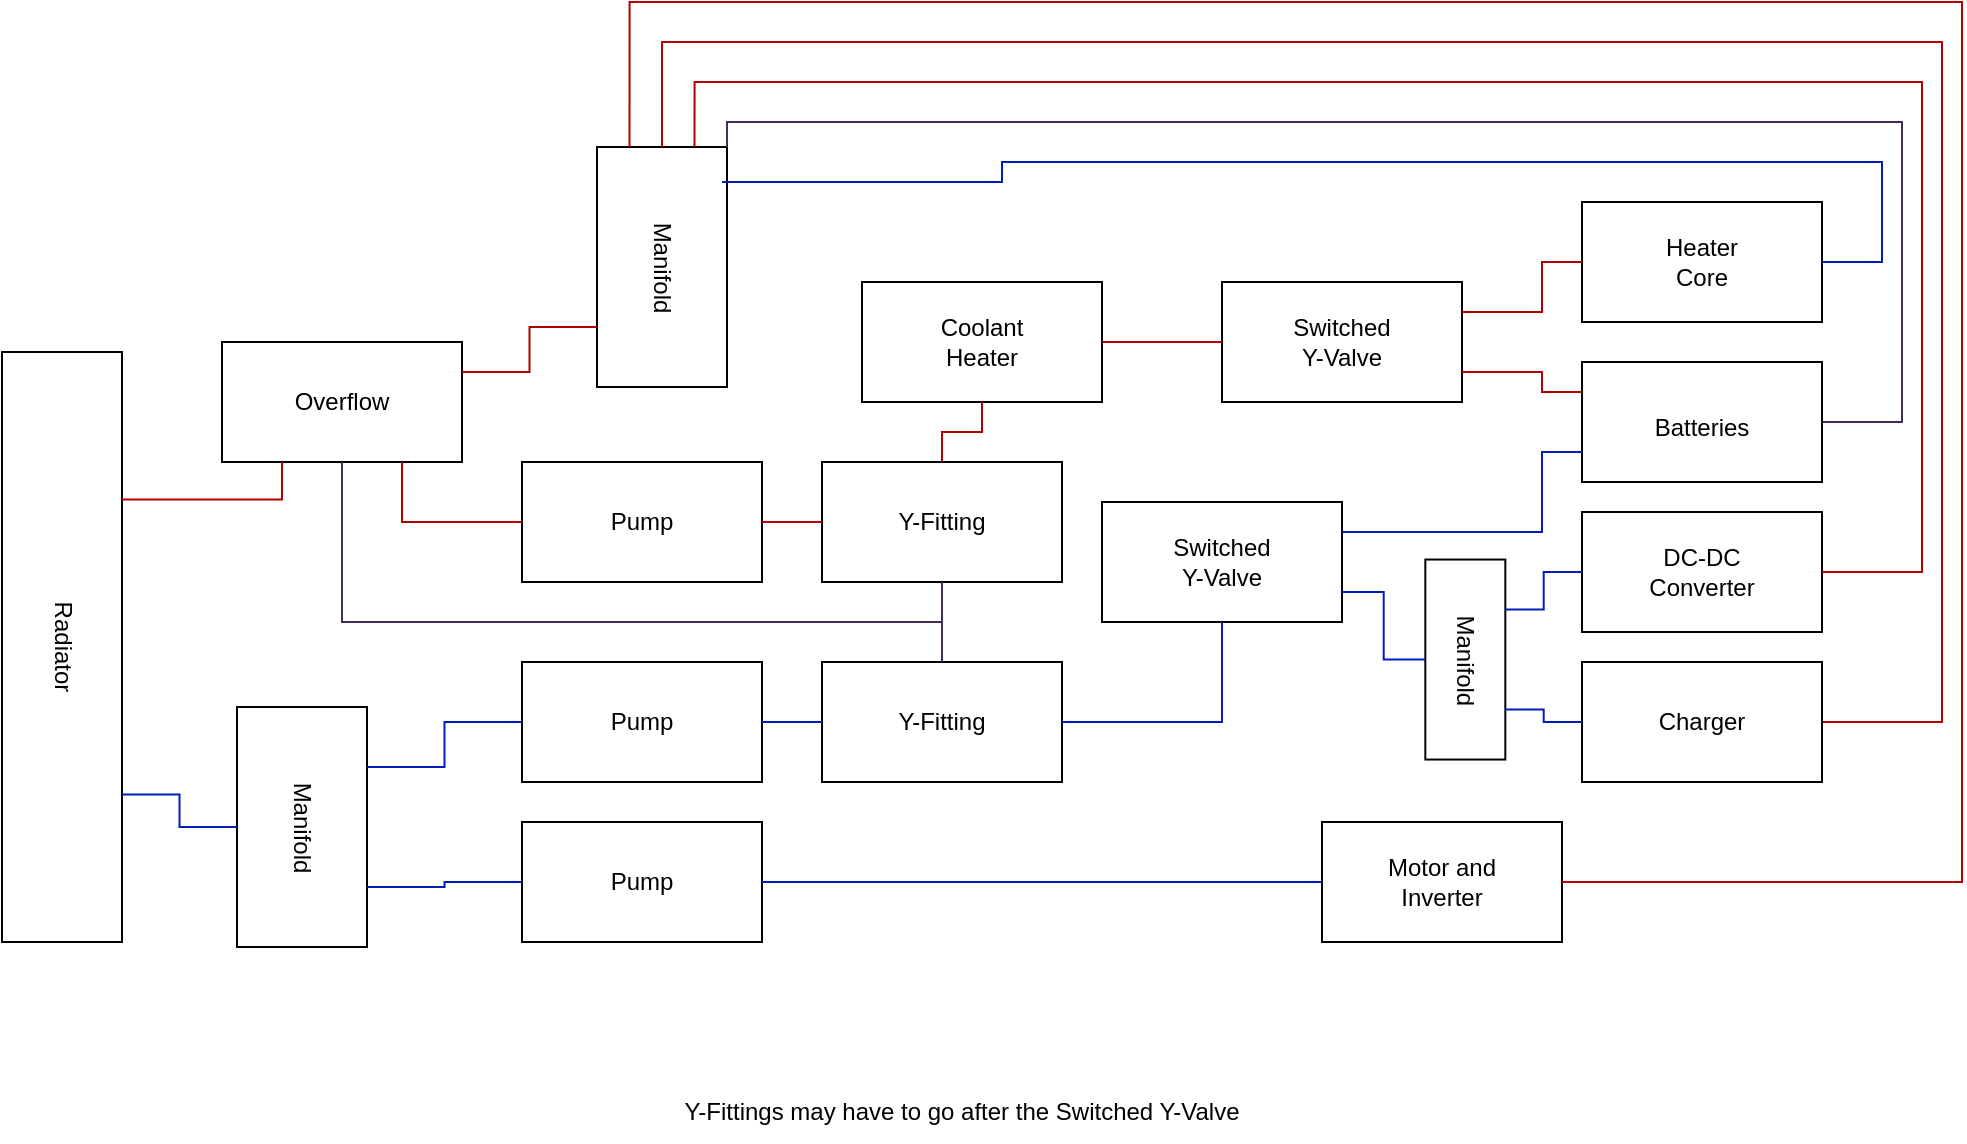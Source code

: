 <mxfile version="26.2.9">
  <diagram name="Page-1" id="PKuxj-kQF3zY9M0Z0oCe">
    <mxGraphModel dx="980" dy="611" grid="1" gridSize="10" guides="1" tooltips="1" connect="1" arrows="1" fold="1" page="1" pageScale="1" pageWidth="1100" pageHeight="850" math="0" shadow="0">
      <root>
        <mxCell id="0" />
        <mxCell id="1" parent="0" />
        <mxCell id="wSDJM-9C2P7-PzqC946q-3" value="" style="group" vertex="1" connectable="0" parent="1">
          <mxGeometry x="110" y="285" width="60" height="295" as="geometry" />
        </mxCell>
        <mxCell id="wSDJM-9C2P7-PzqC946q-1" value="" style="rounded=0;whiteSpace=wrap;html=1;" vertex="1" parent="wSDJM-9C2P7-PzqC946q-3">
          <mxGeometry width="60" height="295" as="geometry" />
        </mxCell>
        <mxCell id="wSDJM-9C2P7-PzqC946q-2" value="Radiator" style="text;html=1;align=center;verticalAlign=middle;whiteSpace=wrap;rounded=0;rotation=90;" vertex="1" parent="wSDJM-9C2P7-PzqC946q-3">
          <mxGeometry y="131.696" width="60" height="31.607" as="geometry" />
        </mxCell>
        <mxCell id="wSDJM-9C2P7-PzqC946q-6" value="" style="group;rotation=90;" vertex="1" connectable="0" parent="1">
          <mxGeometry x="200" y="490" width="120" height="65" as="geometry" />
        </mxCell>
        <mxCell id="wSDJM-9C2P7-PzqC946q-4" value="" style="rounded=0;whiteSpace=wrap;html=1;rotation=90;" vertex="1" parent="wSDJM-9C2P7-PzqC946q-6">
          <mxGeometry width="120" height="65" as="geometry" />
        </mxCell>
        <mxCell id="wSDJM-9C2P7-PzqC946q-5" value="&lt;div&gt;Manifold&lt;/div&gt;" style="text;html=1;align=center;verticalAlign=middle;whiteSpace=wrap;rounded=0;rotation=90;" vertex="1" parent="wSDJM-9C2P7-PzqC946q-6">
          <mxGeometry x="30" y="18" width="60" height="30" as="geometry" />
        </mxCell>
        <mxCell id="wSDJM-9C2P7-PzqC946q-9" value="" style="group" vertex="1" connectable="0" parent="1">
          <mxGeometry x="370" y="440" width="120" height="60" as="geometry" />
        </mxCell>
        <mxCell id="wSDJM-9C2P7-PzqC946q-7" value="" style="rounded=0;whiteSpace=wrap;html=1;" vertex="1" parent="wSDJM-9C2P7-PzqC946q-9">
          <mxGeometry width="120" height="60" as="geometry" />
        </mxCell>
        <mxCell id="wSDJM-9C2P7-PzqC946q-8" value="&lt;div&gt;Pump&lt;/div&gt;" style="text;html=1;align=center;verticalAlign=middle;whiteSpace=wrap;rounded=0;" vertex="1" parent="wSDJM-9C2P7-PzqC946q-9">
          <mxGeometry x="30" y="15" width="60" height="30" as="geometry" />
        </mxCell>
        <mxCell id="wSDJM-9C2P7-PzqC946q-10" value="" style="group" vertex="1" connectable="0" parent="1">
          <mxGeometry x="370" y="520" width="120" height="60" as="geometry" />
        </mxCell>
        <mxCell id="wSDJM-9C2P7-PzqC946q-11" value="" style="rounded=0;whiteSpace=wrap;html=1;" vertex="1" parent="wSDJM-9C2P7-PzqC946q-10">
          <mxGeometry width="120" height="60" as="geometry" />
        </mxCell>
        <mxCell id="wSDJM-9C2P7-PzqC946q-12" value="&lt;div&gt;Pump&lt;/div&gt;" style="text;html=1;align=center;verticalAlign=middle;whiteSpace=wrap;rounded=0;" vertex="1" parent="wSDJM-9C2P7-PzqC946q-10">
          <mxGeometry x="30" y="15" width="60" height="30" as="geometry" />
        </mxCell>
        <mxCell id="wSDJM-9C2P7-PzqC946q-15" value="" style="group;rotation=90;" vertex="1" connectable="0" parent="1">
          <mxGeometry x="380" y="210" width="120" height="65" as="geometry" />
        </mxCell>
        <mxCell id="wSDJM-9C2P7-PzqC946q-16" value="" style="rounded=0;whiteSpace=wrap;html=1;rotation=90;" vertex="1" parent="wSDJM-9C2P7-PzqC946q-15">
          <mxGeometry width="120" height="65" as="geometry" />
        </mxCell>
        <mxCell id="wSDJM-9C2P7-PzqC946q-17" value="&lt;div&gt;Manifold&lt;/div&gt;" style="text;html=1;align=center;verticalAlign=middle;whiteSpace=wrap;rounded=0;rotation=90;" vertex="1" parent="wSDJM-9C2P7-PzqC946q-15">
          <mxGeometry x="30" y="18" width="60" height="30" as="geometry" />
        </mxCell>
        <mxCell id="wSDJM-9C2P7-PzqC946q-20" value="" style="group" vertex="1" connectable="0" parent="1">
          <mxGeometry x="220" y="280" width="120" height="60" as="geometry" />
        </mxCell>
        <mxCell id="wSDJM-9C2P7-PzqC946q-18" value="" style="rounded=0;whiteSpace=wrap;html=1;" vertex="1" parent="wSDJM-9C2P7-PzqC946q-20">
          <mxGeometry width="120" height="60" as="geometry" />
        </mxCell>
        <mxCell id="wSDJM-9C2P7-PzqC946q-19" value="Overflow" style="text;html=1;align=center;verticalAlign=middle;whiteSpace=wrap;rounded=0;" vertex="1" parent="wSDJM-9C2P7-PzqC946q-20">
          <mxGeometry x="30" y="15" width="60" height="30" as="geometry" />
        </mxCell>
        <mxCell id="wSDJM-9C2P7-PzqC946q-29" value="" style="group" vertex="1" connectable="0" parent="1">
          <mxGeometry x="900" y="365" width="120" height="60" as="geometry" />
        </mxCell>
        <mxCell id="wSDJM-9C2P7-PzqC946q-24" value="" style="rounded=0;whiteSpace=wrap;html=1;" vertex="1" parent="wSDJM-9C2P7-PzqC946q-29">
          <mxGeometry width="120" height="60" as="geometry" />
        </mxCell>
        <mxCell id="wSDJM-9C2P7-PzqC946q-25" value="DC-DC Converter" style="text;html=1;align=center;verticalAlign=middle;whiteSpace=wrap;rounded=0;" vertex="1" parent="wSDJM-9C2P7-PzqC946q-29">
          <mxGeometry x="30" y="15" width="60" height="30" as="geometry" />
        </mxCell>
        <mxCell id="wSDJM-9C2P7-PzqC946q-32" value="" style="group" vertex="1" connectable="0" parent="1">
          <mxGeometry x="660" y="360" width="120" height="60" as="geometry" />
        </mxCell>
        <mxCell id="wSDJM-9C2P7-PzqC946q-30" value="" style="rounded=0;whiteSpace=wrap;html=1;" vertex="1" parent="wSDJM-9C2P7-PzqC946q-32">
          <mxGeometry width="120" height="60" as="geometry" />
        </mxCell>
        <mxCell id="wSDJM-9C2P7-PzqC946q-31" value="Switched Y-Valve" style="text;html=1;align=center;verticalAlign=middle;whiteSpace=wrap;rounded=0;" vertex="1" parent="wSDJM-9C2P7-PzqC946q-32">
          <mxGeometry x="30" y="15" width="60" height="30" as="geometry" />
        </mxCell>
        <mxCell id="wSDJM-9C2P7-PzqC946q-35" value="" style="group" vertex="1" connectable="0" parent="1">
          <mxGeometry x="540" y="250" width="120" height="60" as="geometry" />
        </mxCell>
        <mxCell id="wSDJM-9C2P7-PzqC946q-33" value="" style="rounded=0;whiteSpace=wrap;html=1;" vertex="1" parent="wSDJM-9C2P7-PzqC946q-35">
          <mxGeometry width="120" height="60" as="geometry" />
        </mxCell>
        <mxCell id="wSDJM-9C2P7-PzqC946q-34" value="Coolant Heater" style="text;html=1;align=center;verticalAlign=middle;whiteSpace=wrap;rounded=0;" vertex="1" parent="wSDJM-9C2P7-PzqC946q-35">
          <mxGeometry x="30" y="15" width="60" height="30" as="geometry" />
        </mxCell>
        <mxCell id="wSDJM-9C2P7-PzqC946q-36" value="" style="group" vertex="1" connectable="0" parent="1">
          <mxGeometry x="770" y="520" width="120" height="60" as="geometry" />
        </mxCell>
        <mxCell id="wSDJM-9C2P7-PzqC946q-13" value="" style="rounded=0;whiteSpace=wrap;html=1;" vertex="1" parent="wSDJM-9C2P7-PzqC946q-36">
          <mxGeometry width="120" height="60" as="geometry" />
        </mxCell>
        <mxCell id="wSDJM-9C2P7-PzqC946q-14" value="Motor and Inverter" style="text;html=1;align=center;verticalAlign=middle;whiteSpace=wrap;rounded=0;" vertex="1" parent="wSDJM-9C2P7-PzqC946q-36">
          <mxGeometry x="30" y="15" width="60" height="30" as="geometry" />
        </mxCell>
        <mxCell id="wSDJM-9C2P7-PzqC946q-37" value="" style="endArrow=none;html=1;rounded=0;entryX=0;entryY=0.5;entryDx=0;entryDy=0;exitX=1;exitY=0.5;exitDx=0;exitDy=0;fillColor=#0050ef;strokeColor=#001DBC;" edge="1" parent="1" source="wSDJM-9C2P7-PzqC946q-11" target="wSDJM-9C2P7-PzqC946q-13">
          <mxGeometry width="50" height="50" relative="1" as="geometry">
            <mxPoint x="470" y="440" as="sourcePoint" />
            <mxPoint x="520" y="390" as="targetPoint" />
          </mxGeometry>
        </mxCell>
        <mxCell id="wSDJM-9C2P7-PzqC946q-39" value="" style="endArrow=none;html=1;rounded=0;exitX=1;exitY=0.5;exitDx=0;exitDy=0;fillColor=#e51400;strokeColor=#B20000;entryX=0;entryY=0.75;entryDx=0;entryDy=0;edgeStyle=orthogonalEdgeStyle;" edge="1" parent="1" source="wSDJM-9C2P7-PzqC946q-13" target="wSDJM-9C2P7-PzqC946q-16">
          <mxGeometry width="50" height="50" relative="1" as="geometry">
            <mxPoint x="470" y="440" as="sourcePoint" />
            <mxPoint x="950" y="550" as="targetPoint" />
            <Array as="points">
              <mxPoint x="1090" y="550" />
              <mxPoint x="1090" y="110" />
              <mxPoint x="424" y="110" />
            </Array>
          </mxGeometry>
        </mxCell>
        <mxCell id="wSDJM-9C2P7-PzqC946q-40" value="" style="endArrow=none;html=1;rounded=0;exitX=1;exitY=0.75;exitDx=0;exitDy=0;entryX=0.5;entryY=1;entryDx=0;entryDy=0;edgeStyle=orthogonalEdgeStyle;fillColor=#0050ef;strokeColor=#001DBC;" edge="1" parent="1" source="wSDJM-9C2P7-PzqC946q-1" target="wSDJM-9C2P7-PzqC946q-4">
          <mxGeometry width="50" height="50" relative="1" as="geometry">
            <mxPoint x="470" y="440" as="sourcePoint" />
            <mxPoint x="520" y="390" as="targetPoint" />
          </mxGeometry>
        </mxCell>
        <mxCell id="wSDJM-9C2P7-PzqC946q-41" value="" style="endArrow=none;html=1;rounded=0;exitX=0.25;exitY=0;exitDx=0;exitDy=0;entryX=0;entryY=0.5;entryDx=0;entryDy=0;fillColor=#0050ef;strokeColor=#001DBC;edgeStyle=orthogonalEdgeStyle;" edge="1" parent="1" source="wSDJM-9C2P7-PzqC946q-4" target="wSDJM-9C2P7-PzqC946q-7">
          <mxGeometry width="50" height="50" relative="1" as="geometry">
            <mxPoint x="470" y="440" as="sourcePoint" />
            <mxPoint x="520" y="390" as="targetPoint" />
          </mxGeometry>
        </mxCell>
        <mxCell id="wSDJM-9C2P7-PzqC946q-42" value="" style="endArrow=none;html=1;rounded=0;exitX=0.75;exitY=0;exitDx=0;exitDy=0;entryX=0;entryY=0.5;entryDx=0;entryDy=0;fillColor=#0050ef;strokeColor=#001DBC;edgeStyle=orthogonalEdgeStyle;" edge="1" parent="1" source="wSDJM-9C2P7-PzqC946q-4" target="wSDJM-9C2P7-PzqC946q-11">
          <mxGeometry width="50" height="50" relative="1" as="geometry">
            <mxPoint x="470" y="440" as="sourcePoint" />
            <mxPoint x="520" y="390" as="targetPoint" />
          </mxGeometry>
        </mxCell>
        <mxCell id="wSDJM-9C2P7-PzqC946q-45" value="" style="group" vertex="1" connectable="0" parent="1">
          <mxGeometry x="520" y="440" width="120" height="60" as="geometry" />
        </mxCell>
        <mxCell id="wSDJM-9C2P7-PzqC946q-43" value="" style="rounded=0;whiteSpace=wrap;html=1;" vertex="1" parent="wSDJM-9C2P7-PzqC946q-45">
          <mxGeometry width="120" height="60" as="geometry" />
        </mxCell>
        <mxCell id="wSDJM-9C2P7-PzqC946q-44" value="Y-Fitting" style="text;html=1;align=center;verticalAlign=middle;whiteSpace=wrap;rounded=0;" vertex="1" parent="wSDJM-9C2P7-PzqC946q-45">
          <mxGeometry x="30" y="15" width="60" height="30" as="geometry" />
        </mxCell>
        <mxCell id="wSDJM-9C2P7-PzqC946q-46" value="" style="endArrow=none;html=1;rounded=0;exitX=1;exitY=0.5;exitDx=0;exitDy=0;entryX=0;entryY=0.5;entryDx=0;entryDy=0;fillColor=#0050ef;strokeColor=#001DBC;" edge="1" parent="1" source="wSDJM-9C2P7-PzqC946q-7" target="wSDJM-9C2P7-PzqC946q-43">
          <mxGeometry width="50" height="50" relative="1" as="geometry">
            <mxPoint x="470" y="440" as="sourcePoint" />
            <mxPoint x="520" y="390" as="targetPoint" />
          </mxGeometry>
        </mxCell>
        <mxCell id="wSDJM-9C2P7-PzqC946q-48" value="" style="endArrow=none;html=1;rounded=0;exitX=1;exitY=0.5;exitDx=0;exitDy=0;entryX=0.5;entryY=1;entryDx=0;entryDy=0;edgeStyle=orthogonalEdgeStyle;fillColor=#0050ef;strokeColor=#001DBC;" edge="1" parent="1" source="wSDJM-9C2P7-PzqC946q-43" target="wSDJM-9C2P7-PzqC946q-30">
          <mxGeometry width="50" height="50" relative="1" as="geometry">
            <mxPoint x="470" y="440" as="sourcePoint" />
            <mxPoint x="520" y="390" as="targetPoint" />
          </mxGeometry>
        </mxCell>
        <mxCell id="wSDJM-9C2P7-PzqC946q-54" value="" style="group;rotation=90;" vertex="1" connectable="0" parent="1">
          <mxGeometry x="810" y="420" width="100" height="40" as="geometry" />
        </mxCell>
        <mxCell id="wSDJM-9C2P7-PzqC946q-55" value="" style="rounded=0;whiteSpace=wrap;html=1;rotation=90;" vertex="1" parent="wSDJM-9C2P7-PzqC946q-54">
          <mxGeometry x="-18.333" y="-1.231" width="100" height="40" as="geometry" />
        </mxCell>
        <mxCell id="wSDJM-9C2P7-PzqC946q-56" value="&lt;div&gt;Manifold&lt;/div&gt;" style="text;html=1;align=center;verticalAlign=middle;whiteSpace=wrap;rounded=0;rotation=90;" vertex="1" parent="wSDJM-9C2P7-PzqC946q-54">
          <mxGeometry x="6.667" y="9.846" width="50" height="18.462" as="geometry" />
        </mxCell>
        <mxCell id="wSDJM-9C2P7-PzqC946q-62" value="" style="endArrow=none;html=1;rounded=0;exitX=1;exitY=0.5;exitDx=0;exitDy=0;entryX=0;entryY=0.5;entryDx=0;entryDy=0;fillColor=#e51400;strokeColor=#B20000;edgeStyle=orthogonalEdgeStyle;" edge="1" parent="1" source="wSDJM-9C2P7-PzqC946q-21" target="wSDJM-9C2P7-PzqC946q-16">
          <mxGeometry width="50" height="50" relative="1" as="geometry">
            <mxPoint x="610" y="440" as="sourcePoint" />
            <mxPoint x="660" y="390" as="targetPoint" />
            <Array as="points">
              <mxPoint x="1080" y="470" />
              <mxPoint x="1080" y="130" />
              <mxPoint x="440" y="130" />
            </Array>
          </mxGeometry>
        </mxCell>
        <mxCell id="wSDJM-9C2P7-PzqC946q-63" value="" style="endArrow=none;html=1;rounded=0;exitX=1;exitY=0.5;exitDx=0;exitDy=0;entryX=0;entryY=0.25;entryDx=0;entryDy=0;fillColor=#e51400;strokeColor=#B20000;edgeStyle=orthogonalEdgeStyle;" edge="1" parent="1" source="wSDJM-9C2P7-PzqC946q-24" target="wSDJM-9C2P7-PzqC946q-16">
          <mxGeometry width="50" height="50" relative="1" as="geometry">
            <mxPoint x="610" y="440" as="sourcePoint" />
            <mxPoint x="660" y="390" as="targetPoint" />
            <Array as="points">
              <mxPoint x="1070" y="395" />
              <mxPoint x="1070" y="150" />
              <mxPoint x="456" y="150" />
            </Array>
          </mxGeometry>
        </mxCell>
        <mxCell id="wSDJM-9C2P7-PzqC946q-64" value="" style="endArrow=none;html=1;rounded=0;exitX=1;exitY=0.5;exitDx=0;exitDy=0;entryX=0;entryY=0;entryDx=0;entryDy=0;fillColor=#76608a;strokeColor=#432D57;edgeStyle=orthogonalEdgeStyle;" edge="1" parent="1" source="wSDJM-9C2P7-PzqC946q-26" target="wSDJM-9C2P7-PzqC946q-16">
          <mxGeometry width="50" height="50" relative="1" as="geometry">
            <mxPoint x="610" y="440" as="sourcePoint" />
            <mxPoint x="660" y="390" as="targetPoint" />
            <Array as="points">
              <mxPoint x="1060" y="320" />
              <mxPoint x="1060" y="170" />
              <mxPoint x="473" y="170" />
            </Array>
          </mxGeometry>
        </mxCell>
        <mxCell id="wSDJM-9C2P7-PzqC946q-67" value="" style="group" vertex="1" connectable="0" parent="1">
          <mxGeometry x="900" y="290" width="120" height="60" as="geometry" />
        </mxCell>
        <mxCell id="wSDJM-9C2P7-PzqC946q-26" value="" style="rounded=0;whiteSpace=wrap;html=1;container=0;" vertex="1" parent="wSDJM-9C2P7-PzqC946q-67">
          <mxGeometry width="120" height="60" as="geometry" />
        </mxCell>
        <mxCell id="wSDJM-9C2P7-PzqC946q-22" value="Batteries" style="text;html=1;align=center;verticalAlign=middle;whiteSpace=wrap;rounded=0;" vertex="1" parent="wSDJM-9C2P7-PzqC946q-67">
          <mxGeometry x="30" y="17.5" width="60" height="30" as="geometry" />
        </mxCell>
        <mxCell id="wSDJM-9C2P7-PzqC946q-68" value="" style="group" vertex="1" connectable="0" parent="1">
          <mxGeometry x="900" y="440" width="120" height="60" as="geometry" />
        </mxCell>
        <mxCell id="wSDJM-9C2P7-PzqC946q-21" value="" style="rounded=0;whiteSpace=wrap;html=1;" vertex="1" parent="wSDJM-9C2P7-PzqC946q-68">
          <mxGeometry width="120" height="60" as="geometry" />
        </mxCell>
        <mxCell id="wSDJM-9C2P7-PzqC946q-27" value="Charger" style="text;html=1;align=center;verticalAlign=middle;whiteSpace=wrap;rounded=0;container=0;" vertex="1" parent="wSDJM-9C2P7-PzqC946q-68">
          <mxGeometry x="30" y="15" width="60" height="30" as="geometry" />
        </mxCell>
        <mxCell id="wSDJM-9C2P7-PzqC946q-69" value="" style="rounded=0;whiteSpace=wrap;html=1;" vertex="1" parent="1">
          <mxGeometry x="900" y="210" width="120" height="60" as="geometry" />
        </mxCell>
        <mxCell id="wSDJM-9C2P7-PzqC946q-75" value="" style="group" vertex="1" connectable="0" parent="1">
          <mxGeometry x="720" y="250" width="120" height="60" as="geometry" />
        </mxCell>
        <mxCell id="wSDJM-9C2P7-PzqC946q-76" value="" style="rounded=0;whiteSpace=wrap;html=1;" vertex="1" parent="wSDJM-9C2P7-PzqC946q-75">
          <mxGeometry width="120" height="60" as="geometry" />
        </mxCell>
        <mxCell id="wSDJM-9C2P7-PzqC946q-77" value="Switched Y-Valve" style="text;html=1;align=center;verticalAlign=middle;whiteSpace=wrap;rounded=0;" vertex="1" parent="wSDJM-9C2P7-PzqC946q-75">
          <mxGeometry x="30" y="15" width="60" height="30" as="geometry" />
        </mxCell>
        <mxCell id="wSDJM-9C2P7-PzqC946q-78" value="" style="group" vertex="1" connectable="0" parent="1">
          <mxGeometry x="370" y="340" width="120" height="60" as="geometry" />
        </mxCell>
        <mxCell id="wSDJM-9C2P7-PzqC946q-79" value="" style="rounded=0;whiteSpace=wrap;html=1;" vertex="1" parent="wSDJM-9C2P7-PzqC946q-78">
          <mxGeometry width="120" height="60" as="geometry" />
        </mxCell>
        <mxCell id="wSDJM-9C2P7-PzqC946q-80" value="&lt;div&gt;Pump&lt;/div&gt;" style="text;html=1;align=center;verticalAlign=middle;whiteSpace=wrap;rounded=0;" vertex="1" parent="wSDJM-9C2P7-PzqC946q-78">
          <mxGeometry x="30" y="15" width="60" height="30" as="geometry" />
        </mxCell>
        <mxCell id="wSDJM-9C2P7-PzqC946q-81" value="" style="group" vertex="1" connectable="0" parent="1">
          <mxGeometry x="520" y="340" width="120" height="60" as="geometry" />
        </mxCell>
        <mxCell id="wSDJM-9C2P7-PzqC946q-82" value="" style="rounded=0;whiteSpace=wrap;html=1;" vertex="1" parent="wSDJM-9C2P7-PzqC946q-81">
          <mxGeometry width="120" height="60" as="geometry" />
        </mxCell>
        <mxCell id="wSDJM-9C2P7-PzqC946q-83" value="Y-Fitting" style="text;html=1;align=center;verticalAlign=middle;whiteSpace=wrap;rounded=0;" vertex="1" parent="wSDJM-9C2P7-PzqC946q-81">
          <mxGeometry x="30" y="15" width="60" height="30" as="geometry" />
        </mxCell>
        <mxCell id="wSDJM-9C2P7-PzqC946q-84" value="" style="endArrow=none;html=1;rounded=0;exitX=1;exitY=0.5;exitDx=0;exitDy=0;entryX=0;entryY=0.5;entryDx=0;entryDy=0;fillColor=#e51400;strokeColor=#B20000;" edge="1" source="wSDJM-9C2P7-PzqC946q-79" target="wSDJM-9C2P7-PzqC946q-82" parent="1">
          <mxGeometry width="50" height="50" relative="1" as="geometry">
            <mxPoint x="450" y="340" as="sourcePoint" />
            <mxPoint x="500" y="290" as="targetPoint" />
          </mxGeometry>
        </mxCell>
        <mxCell id="wSDJM-9C2P7-PzqC946q-85" value="" style="endArrow=none;html=1;rounded=0;entryX=0.25;entryY=1;entryDx=0;entryDy=0;exitX=1;exitY=0.25;exitDx=0;exitDy=0;edgeStyle=orthogonalEdgeStyle;fillColor=#e51400;strokeColor=#B20000;" edge="1" parent="1" source="wSDJM-9C2P7-PzqC946q-1" target="wSDJM-9C2P7-PzqC946q-18">
          <mxGeometry width="50" height="50" relative="1" as="geometry">
            <mxPoint x="460" y="440" as="sourcePoint" />
            <mxPoint x="510" y="390" as="targetPoint" />
          </mxGeometry>
        </mxCell>
        <mxCell id="wSDJM-9C2P7-PzqC946q-86" value="" style="endArrow=none;html=1;rounded=0;exitX=1;exitY=0.25;exitDx=0;exitDy=0;entryX=0.75;entryY=1;entryDx=0;entryDy=0;fillColor=#e51400;strokeColor=#B20000;edgeStyle=orthogonalEdgeStyle;" edge="1" parent="1" source="wSDJM-9C2P7-PzqC946q-18" target="wSDJM-9C2P7-PzqC946q-16">
          <mxGeometry width="50" height="50" relative="1" as="geometry">
            <mxPoint x="460" y="440" as="sourcePoint" />
            <mxPoint x="510" y="390" as="targetPoint" />
          </mxGeometry>
        </mxCell>
        <mxCell id="wSDJM-9C2P7-PzqC946q-87" value="" style="endArrow=none;html=1;rounded=0;entryX=0.75;entryY=1;entryDx=0;entryDy=0;exitX=0;exitY=0.5;exitDx=0;exitDy=0;fillColor=#e51400;strokeColor=#B20000;edgeStyle=orthogonalEdgeStyle;" edge="1" parent="1" source="wSDJM-9C2P7-PzqC946q-79" target="wSDJM-9C2P7-PzqC946q-18">
          <mxGeometry width="50" height="50" relative="1" as="geometry">
            <mxPoint x="460" y="440" as="sourcePoint" />
            <mxPoint x="510" y="390" as="targetPoint" />
          </mxGeometry>
        </mxCell>
        <mxCell id="wSDJM-9C2P7-PzqC946q-88" value="" style="endArrow=none;html=1;rounded=0;entryX=0.5;entryY=1;entryDx=0;entryDy=0;exitX=0.5;exitY=1;exitDx=0;exitDy=0;edgeStyle=orthogonalEdgeStyle;fillColor=#76608a;strokeColor=#432D57;" edge="1" parent="1" source="wSDJM-9C2P7-PzqC946q-18" target="wSDJM-9C2P7-PzqC946q-82">
          <mxGeometry width="50" height="50" relative="1" as="geometry">
            <mxPoint x="460" y="440" as="sourcePoint" />
            <mxPoint x="510" y="390" as="targetPoint" />
            <Array as="points">
              <mxPoint x="280" y="420" />
              <mxPoint x="580" y="420" />
            </Array>
          </mxGeometry>
        </mxCell>
        <mxCell id="wSDJM-9C2P7-PzqC946q-89" value="" style="endArrow=none;html=1;rounded=0;entryX=0.5;entryY=0;entryDx=0;entryDy=0;exitX=0.5;exitY=1;exitDx=0;exitDy=0;edgeStyle=orthogonalEdgeStyle;fillColor=#76608a;strokeColor=#432D57;" edge="1" parent="1" source="wSDJM-9C2P7-PzqC946q-18" target="wSDJM-9C2P7-PzqC946q-43">
          <mxGeometry width="50" height="50" relative="1" as="geometry">
            <mxPoint x="460" y="440" as="sourcePoint" />
            <mxPoint x="510" y="390" as="targetPoint" />
            <Array as="points">
              <mxPoint x="280" y="420" />
              <mxPoint x="580" y="420" />
            </Array>
          </mxGeometry>
        </mxCell>
        <mxCell id="wSDJM-9C2P7-PzqC946q-90" value="" style="endArrow=none;html=1;rounded=0;entryX=0.5;entryY=0;entryDx=0;entryDy=0;exitX=0.5;exitY=1;exitDx=0;exitDy=0;fillColor=#e51400;strokeColor=#B20000;edgeStyle=orthogonalEdgeStyle;" edge="1" parent="1" source="wSDJM-9C2P7-PzqC946q-33" target="wSDJM-9C2P7-PzqC946q-82">
          <mxGeometry width="50" height="50" relative="1" as="geometry">
            <mxPoint x="460" y="440" as="sourcePoint" />
            <mxPoint x="510" y="390" as="targetPoint" />
          </mxGeometry>
        </mxCell>
        <mxCell id="wSDJM-9C2P7-PzqC946q-92" value="" style="endArrow=none;html=1;rounded=0;exitX=1;exitY=0.5;exitDx=0;exitDy=0;entryX=0;entryY=0.5;entryDx=0;entryDy=0;fillColor=#e51400;strokeColor=#B20000;" edge="1" parent="1" source="wSDJM-9C2P7-PzqC946q-33" target="wSDJM-9C2P7-PzqC946q-76">
          <mxGeometry width="50" height="50" relative="1" as="geometry">
            <mxPoint x="460" y="440" as="sourcePoint" />
            <mxPoint x="510" y="390" as="targetPoint" />
          </mxGeometry>
        </mxCell>
        <mxCell id="wSDJM-9C2P7-PzqC946q-93" value="Heater Core" style="text;html=1;align=center;verticalAlign=middle;whiteSpace=wrap;rounded=0;" vertex="1" parent="1">
          <mxGeometry x="930" y="225" width="60" height="30" as="geometry" />
        </mxCell>
        <mxCell id="wSDJM-9C2P7-PzqC946q-94" value="" style="endArrow=none;html=1;rounded=0;entryX=1;entryY=0.25;entryDx=0;entryDy=0;exitX=0;exitY=0.5;exitDx=0;exitDy=0;fillColor=#e51400;strokeColor=#B20000;edgeStyle=orthogonalEdgeStyle;" edge="1" parent="1" source="wSDJM-9C2P7-PzqC946q-69" target="wSDJM-9C2P7-PzqC946q-76">
          <mxGeometry width="50" height="50" relative="1" as="geometry">
            <mxPoint x="650" y="440" as="sourcePoint" />
            <mxPoint x="700" y="390" as="targetPoint" />
            <Array as="points">
              <mxPoint x="880" y="240" />
              <mxPoint x="880" y="265" />
            </Array>
          </mxGeometry>
        </mxCell>
        <mxCell id="wSDJM-9C2P7-PzqC946q-95" value="" style="endArrow=none;html=1;rounded=0;entryX=1;entryY=0.75;entryDx=0;entryDy=0;exitX=0;exitY=0.25;exitDx=0;exitDy=0;fillColor=#e51400;strokeColor=#B20000;edgeStyle=orthogonalEdgeStyle;" edge="1" parent="1" source="wSDJM-9C2P7-PzqC946q-26" target="wSDJM-9C2P7-PzqC946q-76">
          <mxGeometry width="50" height="50" relative="1" as="geometry">
            <mxPoint x="650" y="440" as="sourcePoint" />
            <mxPoint x="700" y="390" as="targetPoint" />
            <Array as="points">
              <mxPoint x="880" y="305" />
              <mxPoint x="880" y="295" />
            </Array>
          </mxGeometry>
        </mxCell>
        <mxCell id="wSDJM-9C2P7-PzqC946q-96" value="" style="endArrow=none;html=1;rounded=0;exitX=1;exitY=0.5;exitDx=0;exitDy=0;entryX=0.146;entryY=0.038;entryDx=0;entryDy=0;entryPerimeter=0;edgeStyle=orthogonalEdgeStyle;fillColor=#0050ef;strokeColor=#001DBC;" edge="1" parent="1" source="wSDJM-9C2P7-PzqC946q-69" target="wSDJM-9C2P7-PzqC946q-16">
          <mxGeometry width="50" height="50" relative="1" as="geometry">
            <mxPoint x="650" y="440" as="sourcePoint" />
            <mxPoint x="700" y="390" as="targetPoint" />
            <Array as="points">
              <mxPoint x="1050" y="240" />
              <mxPoint x="1050" y="190" />
              <mxPoint x="610" y="190" />
              <mxPoint x="610" y="200" />
            </Array>
          </mxGeometry>
        </mxCell>
        <mxCell id="wSDJM-9C2P7-PzqC946q-97" value="" style="endArrow=none;html=1;rounded=0;entryX=1;entryY=0.25;entryDx=0;entryDy=0;exitX=0;exitY=0.75;exitDx=0;exitDy=0;fillColor=#0050ef;strokeColor=#001DBC;edgeStyle=orthogonalEdgeStyle;" edge="1" parent="1" source="wSDJM-9C2P7-PzqC946q-26" target="wSDJM-9C2P7-PzqC946q-30">
          <mxGeometry width="50" height="50" relative="1" as="geometry">
            <mxPoint x="650" y="440" as="sourcePoint" />
            <mxPoint x="700" y="390" as="targetPoint" />
            <Array as="points">
              <mxPoint x="880" y="335" />
              <mxPoint x="880" y="375" />
            </Array>
          </mxGeometry>
        </mxCell>
        <mxCell id="wSDJM-9C2P7-PzqC946q-98" value="" style="endArrow=none;html=1;rounded=0;entryX=1;entryY=0.75;entryDx=0;entryDy=0;exitX=0.5;exitY=1;exitDx=0;exitDy=0;fillColor=#0050ef;strokeColor=#001DBC;edgeStyle=orthogonalEdgeStyle;" edge="1" parent="1" source="wSDJM-9C2P7-PzqC946q-55" target="wSDJM-9C2P7-PzqC946q-30">
          <mxGeometry width="50" height="50" relative="1" as="geometry">
            <mxPoint x="650" y="440" as="sourcePoint" />
            <mxPoint x="700" y="390" as="targetPoint" />
          </mxGeometry>
        </mxCell>
        <mxCell id="wSDJM-9C2P7-PzqC946q-99" value="" style="endArrow=none;html=1;rounded=0;entryX=0.25;entryY=0;entryDx=0;entryDy=0;exitX=0;exitY=0.5;exitDx=0;exitDy=0;fillColor=#0050ef;strokeColor=#001DBC;edgeStyle=orthogonalEdgeStyle;" edge="1" parent="1" source="wSDJM-9C2P7-PzqC946q-24" target="wSDJM-9C2P7-PzqC946q-55">
          <mxGeometry width="50" height="50" relative="1" as="geometry">
            <mxPoint x="650" y="440" as="sourcePoint" />
            <mxPoint x="700" y="390" as="targetPoint" />
          </mxGeometry>
        </mxCell>
        <mxCell id="wSDJM-9C2P7-PzqC946q-100" value="" style="endArrow=none;html=1;rounded=0;entryX=0.75;entryY=0;entryDx=0;entryDy=0;exitX=0;exitY=0.5;exitDx=0;exitDy=0;fillColor=#0050ef;strokeColor=#001DBC;edgeStyle=orthogonalEdgeStyle;" edge="1" parent="1" source="wSDJM-9C2P7-PzqC946q-21" target="wSDJM-9C2P7-PzqC946q-55">
          <mxGeometry width="50" height="50" relative="1" as="geometry">
            <mxPoint x="650" y="440" as="sourcePoint" />
            <mxPoint x="700" y="390" as="targetPoint" />
          </mxGeometry>
        </mxCell>
        <mxCell id="wSDJM-9C2P7-PzqC946q-101" value="Y-Fittings may have to go after the Switched Y-Valve" style="text;html=1;align=center;verticalAlign=middle;whiteSpace=wrap;rounded=0;" vertex="1" parent="1">
          <mxGeometry x="420" y="650" width="340" height="30" as="geometry" />
        </mxCell>
      </root>
    </mxGraphModel>
  </diagram>
</mxfile>
